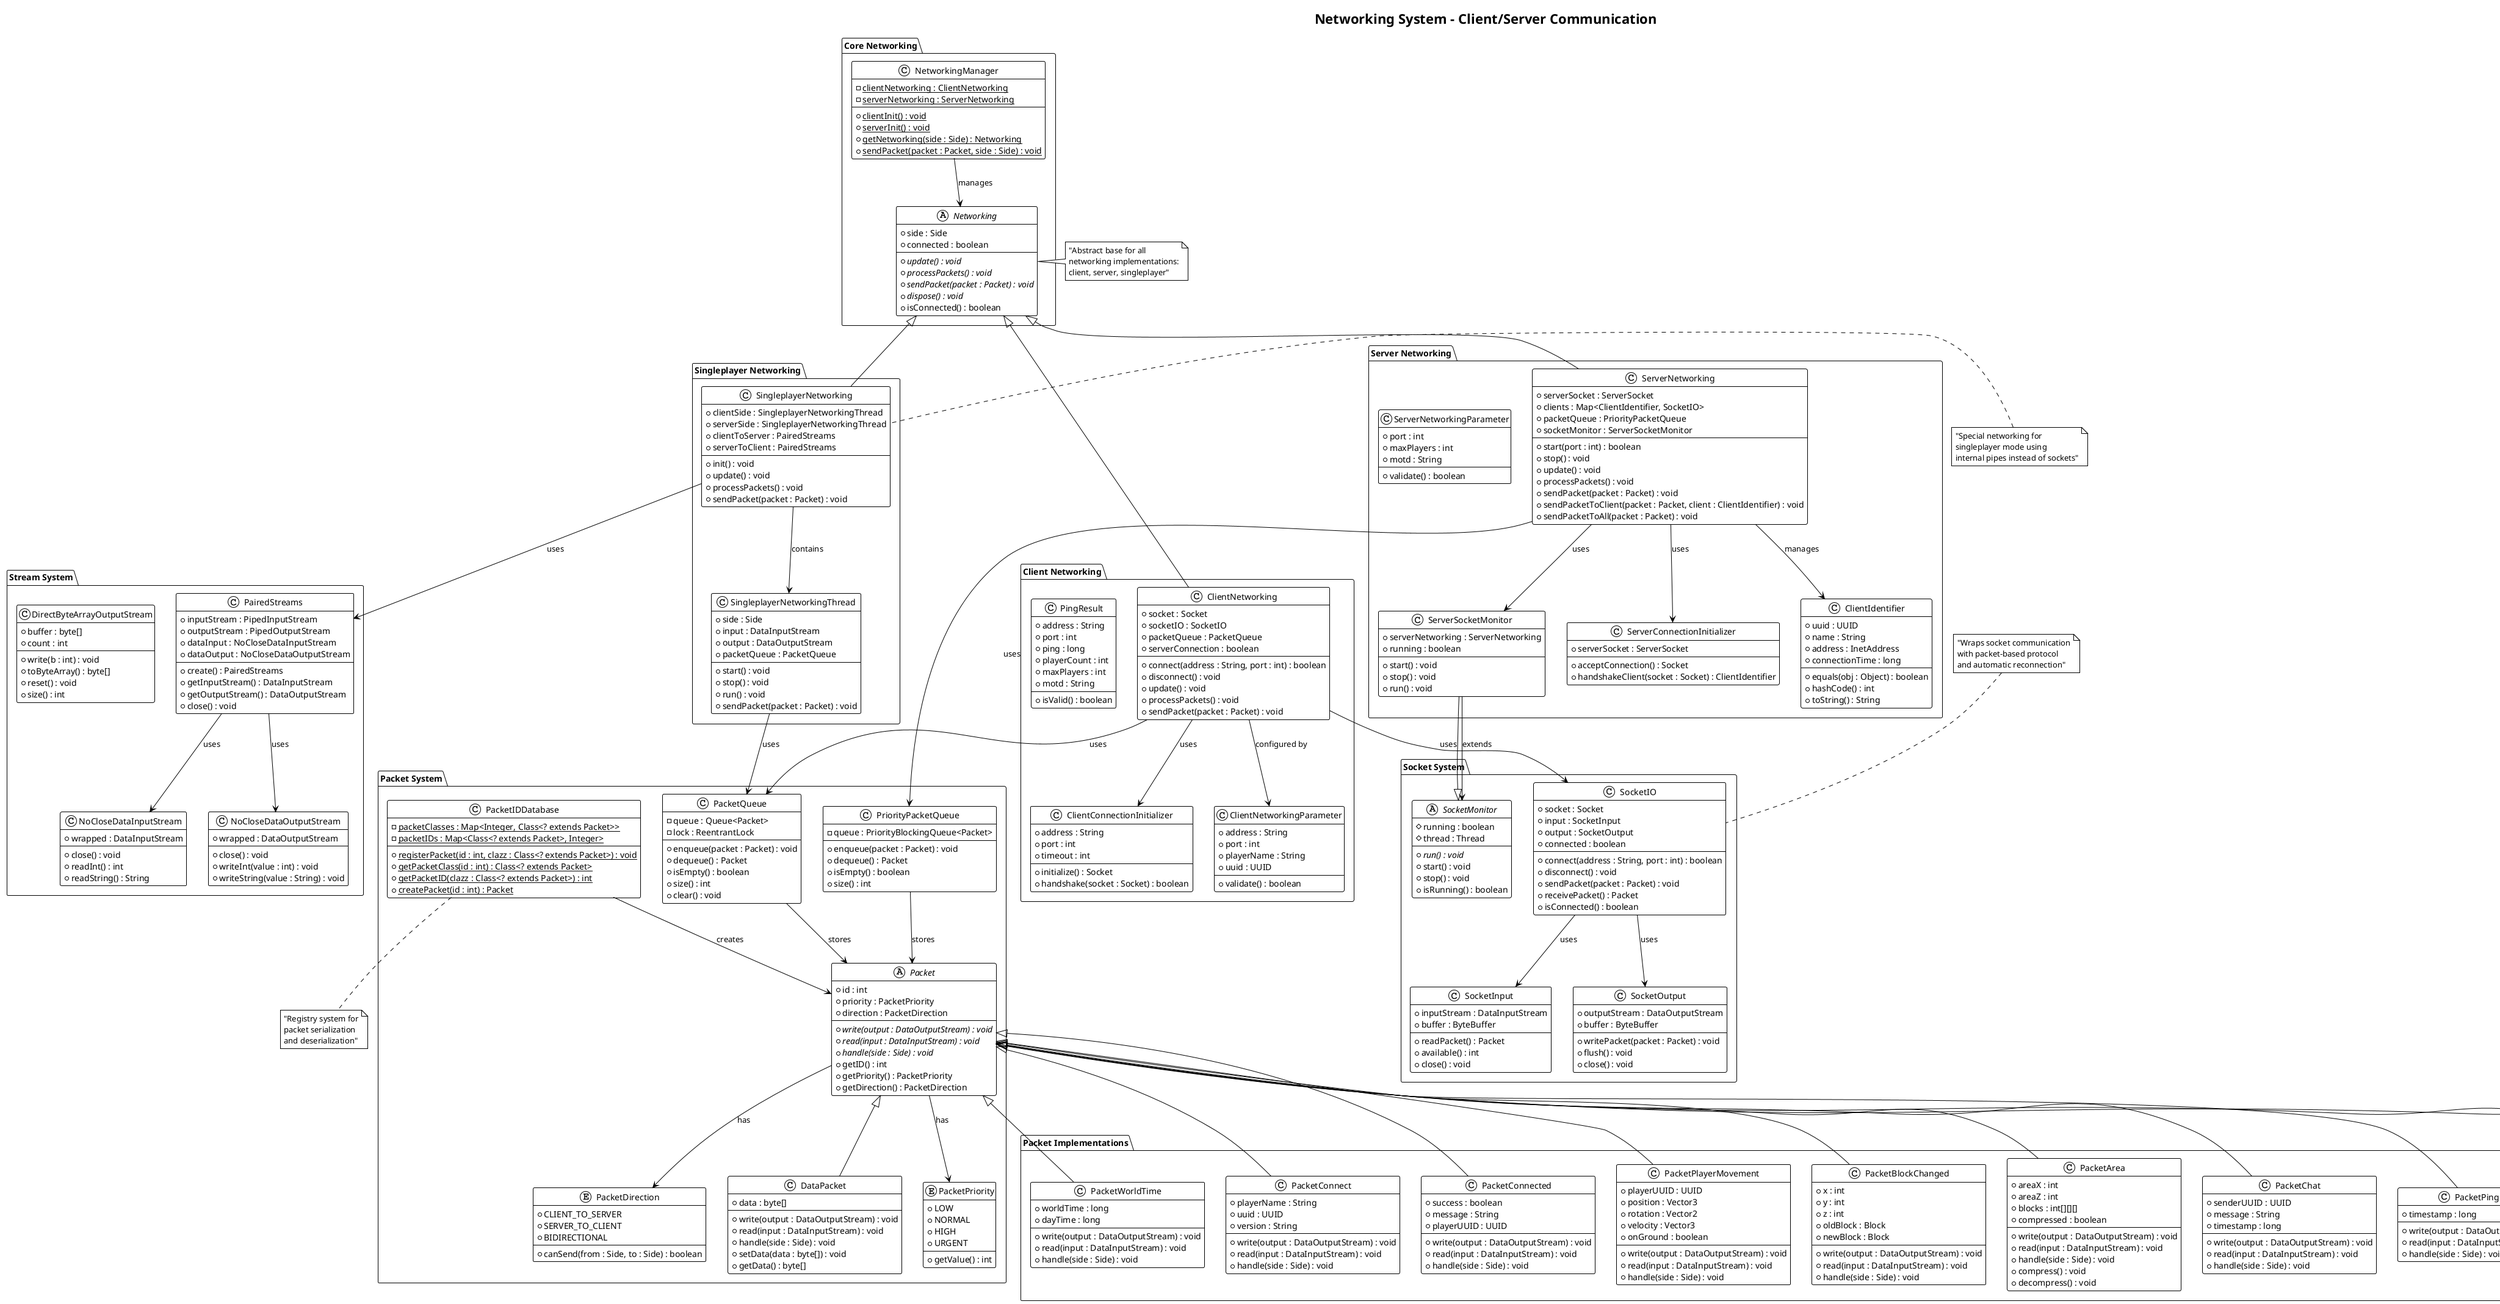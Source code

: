@startuml Networking System - OPP Cubes
!theme plain
title Networking System - Client/Server Communication

package "Core Networking" {
    abstract class Networking {
        +side : Side
        +connected : boolean
        --
        +{abstract} update() : void
        +{abstract} processPackets() : void
        +{abstract} sendPacket(packet : Packet) : void
        +{abstract} dispose() : void
        +isConnected() : boolean
    }

    class NetworkingManager {
        -{static} clientNetworking : ClientNetworking
        -{static} serverNetworking : ServerNetworking
        --
        +{static} clientInit() : void
        +{static} serverInit() : void
        +{static} getNetworking(side : Side) : Networking
        +{static} sendPacket(packet : Packet, side : Side) : void
    }
}

package "Client Networking" {
    class ClientNetworking {
        +socket : Socket
        +socketIO : SocketIO
        +packetQueue : PacketQueue
        +serverConnection : boolean
        --
        +connect(address : String, port : int) : boolean
        +disconnect() : void
        +update() : void
        +processPackets() : void
        +sendPacket(packet : Packet) : void
    }

    class ClientConnectionInitializer {
        +address : String
        +port : int
        +timeout : int
        --
        +initialize() : Socket
        +handshake(socket : Socket) : boolean
    }

    class ClientNetworkingParameter {
        +address : String
        +port : int
        +playerName : String
        +uuid : UUID
        --
        +validate() : boolean
    }

    class PingResult {
        +address : String
        +port : int
        +ping : long
        +playerCount : int
        +maxPlayers : int
        +motd : String
        --
        +isValid() : boolean
    }
}

package "Server Networking" {
    class ServerNetworking {
        +serverSocket : ServerSocket
        +clients : Map<ClientIdentifier, SocketIO>
        +packetQueue : PriorityPacketQueue
        +socketMonitor : ServerSocketMonitor
        --
        +start(port : int) : boolean
        +stop() : void
        +update() : void
        +processPackets() : void
        +sendPacket(packet : Packet) : void
        +sendPacketToClient(packet : Packet, client : ClientIdentifier) : void
        +sendPacketToAll(packet : Packet) : void
    }

    class ServerConnectionInitializer {
        +serverSocket : ServerSocket
        --
        +acceptConnection() : Socket
        +handshakeClient(socket : Socket) : ClientIdentifier
    }

    class ClientIdentifier {
        +uuid : UUID
        +name : String
        +address : InetAddress
        +connectionTime : long
        --
        +equals(obj : Object) : boolean
        +hashCode() : int
        +toString() : String
    }

    class ServerSocketMonitor {
        +serverNetworking : ServerNetworking
        +running : boolean
        --
        +start() : void
        +stop() : void
        +run() : void
    }

    class ServerNetworkingParameter {
        +port : int
        +maxPlayers : int
        +motd : String
        --
        +validate() : boolean
    }
}

package "Singleplayer Networking" {
    class SingleplayerNetworking {
        +clientSide : SingleplayerNetworkingThread
        +serverSide : SingleplayerNetworkingThread
        +clientToServer : PairedStreams
        +serverToClient : PairedStreams
        --
        +init() : void
        +update() : void
        +processPackets() : void
        +sendPacket(packet : Packet) : void
    }

    class SingleplayerNetworkingThread {
        +side : Side
        +input : DataInputStream
        +output : DataOutputStream
        +packetQueue : PacketQueue
        --
        +start() : void
        +stop() : void
        +run() : void
        +sendPacket(packet : Packet) : void
    }
}

package "Packet System" {
    abstract class Packet {
        +id : int
        +priority : PacketPriority
        +direction : PacketDirection
        --
        +{abstract} write(output : DataOutputStream) : void
        +{abstract} read(input : DataInputStream) : void
        +{abstract} handle(side : Side) : void
        +getID() : int
        +getPriority() : PacketPriority
        +getDirection() : PacketDirection
    }

    class DataPacket {
        +data : byte[]
        --
        +write(output : DataOutputStream) : void
        +read(input : DataInputStream) : void
        +handle(side : Side) : void
        +setData(data : byte[]) : void
        +getData() : byte[]
    }

    enum PacketPriority {
        +LOW
        +NORMAL
        +HIGH
        +URGENT
        --
        +getValue() : int
    }

    enum PacketDirection {
        +CLIENT_TO_SERVER
        +SERVER_TO_CLIENT
        +BIDIRECTIONAL
        --
        +canSend(from : Side, to : Side) : boolean
    }

    class PacketIDDatabase {
        -{static} packetClasses : Map<Integer, Class<? extends Packet>>
        -{static} packetIDs : Map<Class<? extends Packet>, Integer>
        --
        +{static} registerPacket(id : int, clazz : Class<? extends Packet>) : void
        +{static} getPacketClass(id : int) : Class<? extends Packet>
        +{static} getPacketID(clazz : Class<? extends Packet>) : int
        +{static} createPacket(id : int) : Packet
    }

    class PacketQueue {
        -queue : Queue<Packet>
        -lock : ReentrantLock
        --
        +enqueue(packet : Packet) : void
        +dequeue() : Packet
        +isEmpty() : boolean
        +size() : int
        +clear() : void
    }

    class PriorityPacketQueue {
        -queue : PriorityBlockingQueue<Packet>
        --
        +enqueue(packet : Packet) : void
        +dequeue() : Packet
        +isEmpty() : boolean
        +size() : int
    }
}

package "Packet Implementations" {
    class PacketConnect {
        +playerName : String
        +uuid : UUID
        +version : String
        --
        +write(output : DataOutputStream) : void
        +read(input : DataInputStream) : void
        +handle(side : Side) : void
    }

    class PacketConnected {
        +success : boolean
        +message : String
        +playerUUID : UUID
        --
        +write(output : DataOutputStream) : void
        +read(input : DataInputStream) : void
        +handle(side : Side) : void
    }

    class PacketPlayerMovement {
        +playerUUID : UUID
        +position : Vector3
        +rotation : Vector2
        +velocity : Vector3
        +onGround : boolean
        --
        +write(output : DataOutputStream) : void
        +read(input : DataInputStream) : void
        +handle(side : Side) : void
    }

    class PacketBlockChanged {
        +x : int
        +y : int
        +z : int
        +oldBlock : Block
        +newBlock : Block
        --
        +write(output : DataOutputStream) : void
        +read(input : DataInputStream) : void
        +handle(side : Side) : void
    }

    class PacketArea {
        +areaX : int
        +areaZ : int
        +blocks : int[][][]
        +compressed : boolean
        --
        +write(output : DataOutputStream) : void
        +read(input : DataInputStream) : void
        +handle(side : Side) : void
        +compress() : void
        +decompress() : void
    }

    class PacketChat {
        +senderUUID : UUID
        +message : String
        +timestamp : long
        --
        +write(output : DataOutputStream) : void
        +read(input : DataInputStream) : void
        +handle(side : Side) : void
    }

    class PacketPingRequest {
        +timestamp : long
        --
        +write(output : DataOutputStream) : void
        +read(input : DataInputStream) : void
        +handle(side : Side) : void
    }

    class PacketPingReply {
        +timestamp : long
        +serverTime : long
        --
        +write(output : DataOutputStream) : void
        +read(input : DataInputStream) : void
        +handle(side : Side) : void
    }

    class PacketEntityUpdate {
        +entityUUID : UUID
        +position : Vector3
        +velocity : Vector3
        +health : float
        --
        +write(output : DataOutputStream) : void
        +read(input : DataInputStream) : void
        +handle(side : Side) : void
    }

    class PacketWorldTime {
        +worldTime : long
        +dayTime : long
        --
        +write(output : DataOutputStream) : void
        +read(input : DataInputStream) : void
        +handle(side : Side) : void
    }
}

package "Socket System" {
    class SocketIO {
        +socket : Socket
        +input : SocketInput
        +output : SocketOutput
        +connected : boolean
        --
        +connect(address : String, port : int) : boolean
        +disconnect() : void
        +sendPacket(packet : Packet) : void
        +receivePacket() : Packet
        +isConnected() : boolean
    }

    class SocketInput {
        +inputStream : DataInputStream
        +buffer : ByteBuffer
        --
        +readPacket() : Packet
        +available() : int
        +close() : void
    }

    class SocketOutput {
        +outputStream : DataOutputStream
        +buffer : ByteBuffer
        --
        +writePacket(packet : Packet) : void
        +flush() : void
        +close() : void
    }

    abstract class SocketMonitor {
        #running : boolean
        #thread : Thread
        --
        +{abstract} run() : void
        +start() : void
        +stop() : void
        +isRunning() : boolean
    }
}

package "Stream System" {
    class PairedStreams {
        +inputStream : PipedInputStream
        +outputStream : PipedOutputStream
        +dataInput : NoCloseDataInputStream
        +dataOutput : NoCloseDataOutputStream
        --
        +create() : PairedStreams
        +getInputStream() : DataInputStream
        +getOutputStream() : DataOutputStream
        +close() : void
    }

    class NoCloseDataInputStream {
        +wrapped : DataInputStream
        --
        +close() : void
        +readInt() : int
        +readString() : String
    }

    class NoCloseDataOutputStream {
        +wrapped : DataOutputStream
        --
        +close() : void
        +writeInt(value : int) : void
        +writeString(value : String) : void
    }

    class DirectByteArrayOutputStream {
        +buffer : byte[]
        +count : int
        --
        +write(b : int) : void
        +toByteArray() : byte[]
        +reset() : void
        +size() : int
    }
}

' Relationships
Networking <|-- ClientNetworking
Networking <|-- ServerNetworking
Networking <|-- SingleplayerNetworking
NetworkingManager --> Networking : manages

ClientNetworking --> ClientConnectionInitializer : uses
ClientNetworking --> ClientNetworkingParameter : configured by
ClientNetworking --> SocketIO : uses
ClientNetworking --> PacketQueue : uses

ServerNetworking --> ServerConnectionInitializer : uses
ServerNetworking --> ServerSocketMonitor : uses
ServerNetworking --> ClientIdentifier : manages
ServerNetworking --> PriorityPacketQueue : uses
ServerSocketMonitor --> SocketMonitor : extends

SingleplayerNetworking --> SingleplayerNetworkingThread : contains
SingleplayerNetworking --> PairedStreams : uses
SingleplayerNetworkingThread --> PacketQueue : uses

Packet <|-- DataPacket
Packet <|-- PacketConnect
Packet <|-- PacketConnected
Packet <|-- PacketPlayerMovement
Packet <|-- PacketBlockChanged
Packet <|-- PacketArea
Packet <|-- PacketChat
Packet <|-- PacketPingRequest
Packet <|-- PacketPingReply
Packet <|-- PacketEntityUpdate
Packet <|-- PacketWorldTime

Packet --> PacketPriority : has
Packet --> PacketDirection : has
PacketIDDatabase --> Packet : creates
PacketQueue --> Packet : stores
PriorityPacketQueue --> Packet : stores

SocketIO --> SocketInput : uses
SocketIO --> SocketOutput : uses
SocketMonitor <|-- ServerSocketMonitor

PairedStreams --> NoCloseDataInputStream : uses
PairedStreams --> NoCloseDataOutputStream : uses

note right of Networking : "Abstract base for all\nnetworking implementations:\nclient, server, singleplayer"

note bottom of PacketIDDatabase : "Registry system for\npacket serialization\nand deserialization"

note left of SingleplayerNetworking : "Special networking for\nsingleplayer mode using\ninternal pipes instead of sockets"

note top of SocketIO : "Wraps socket communication\nwith packet-based protocol\nand automatic reconnection"

@enduml